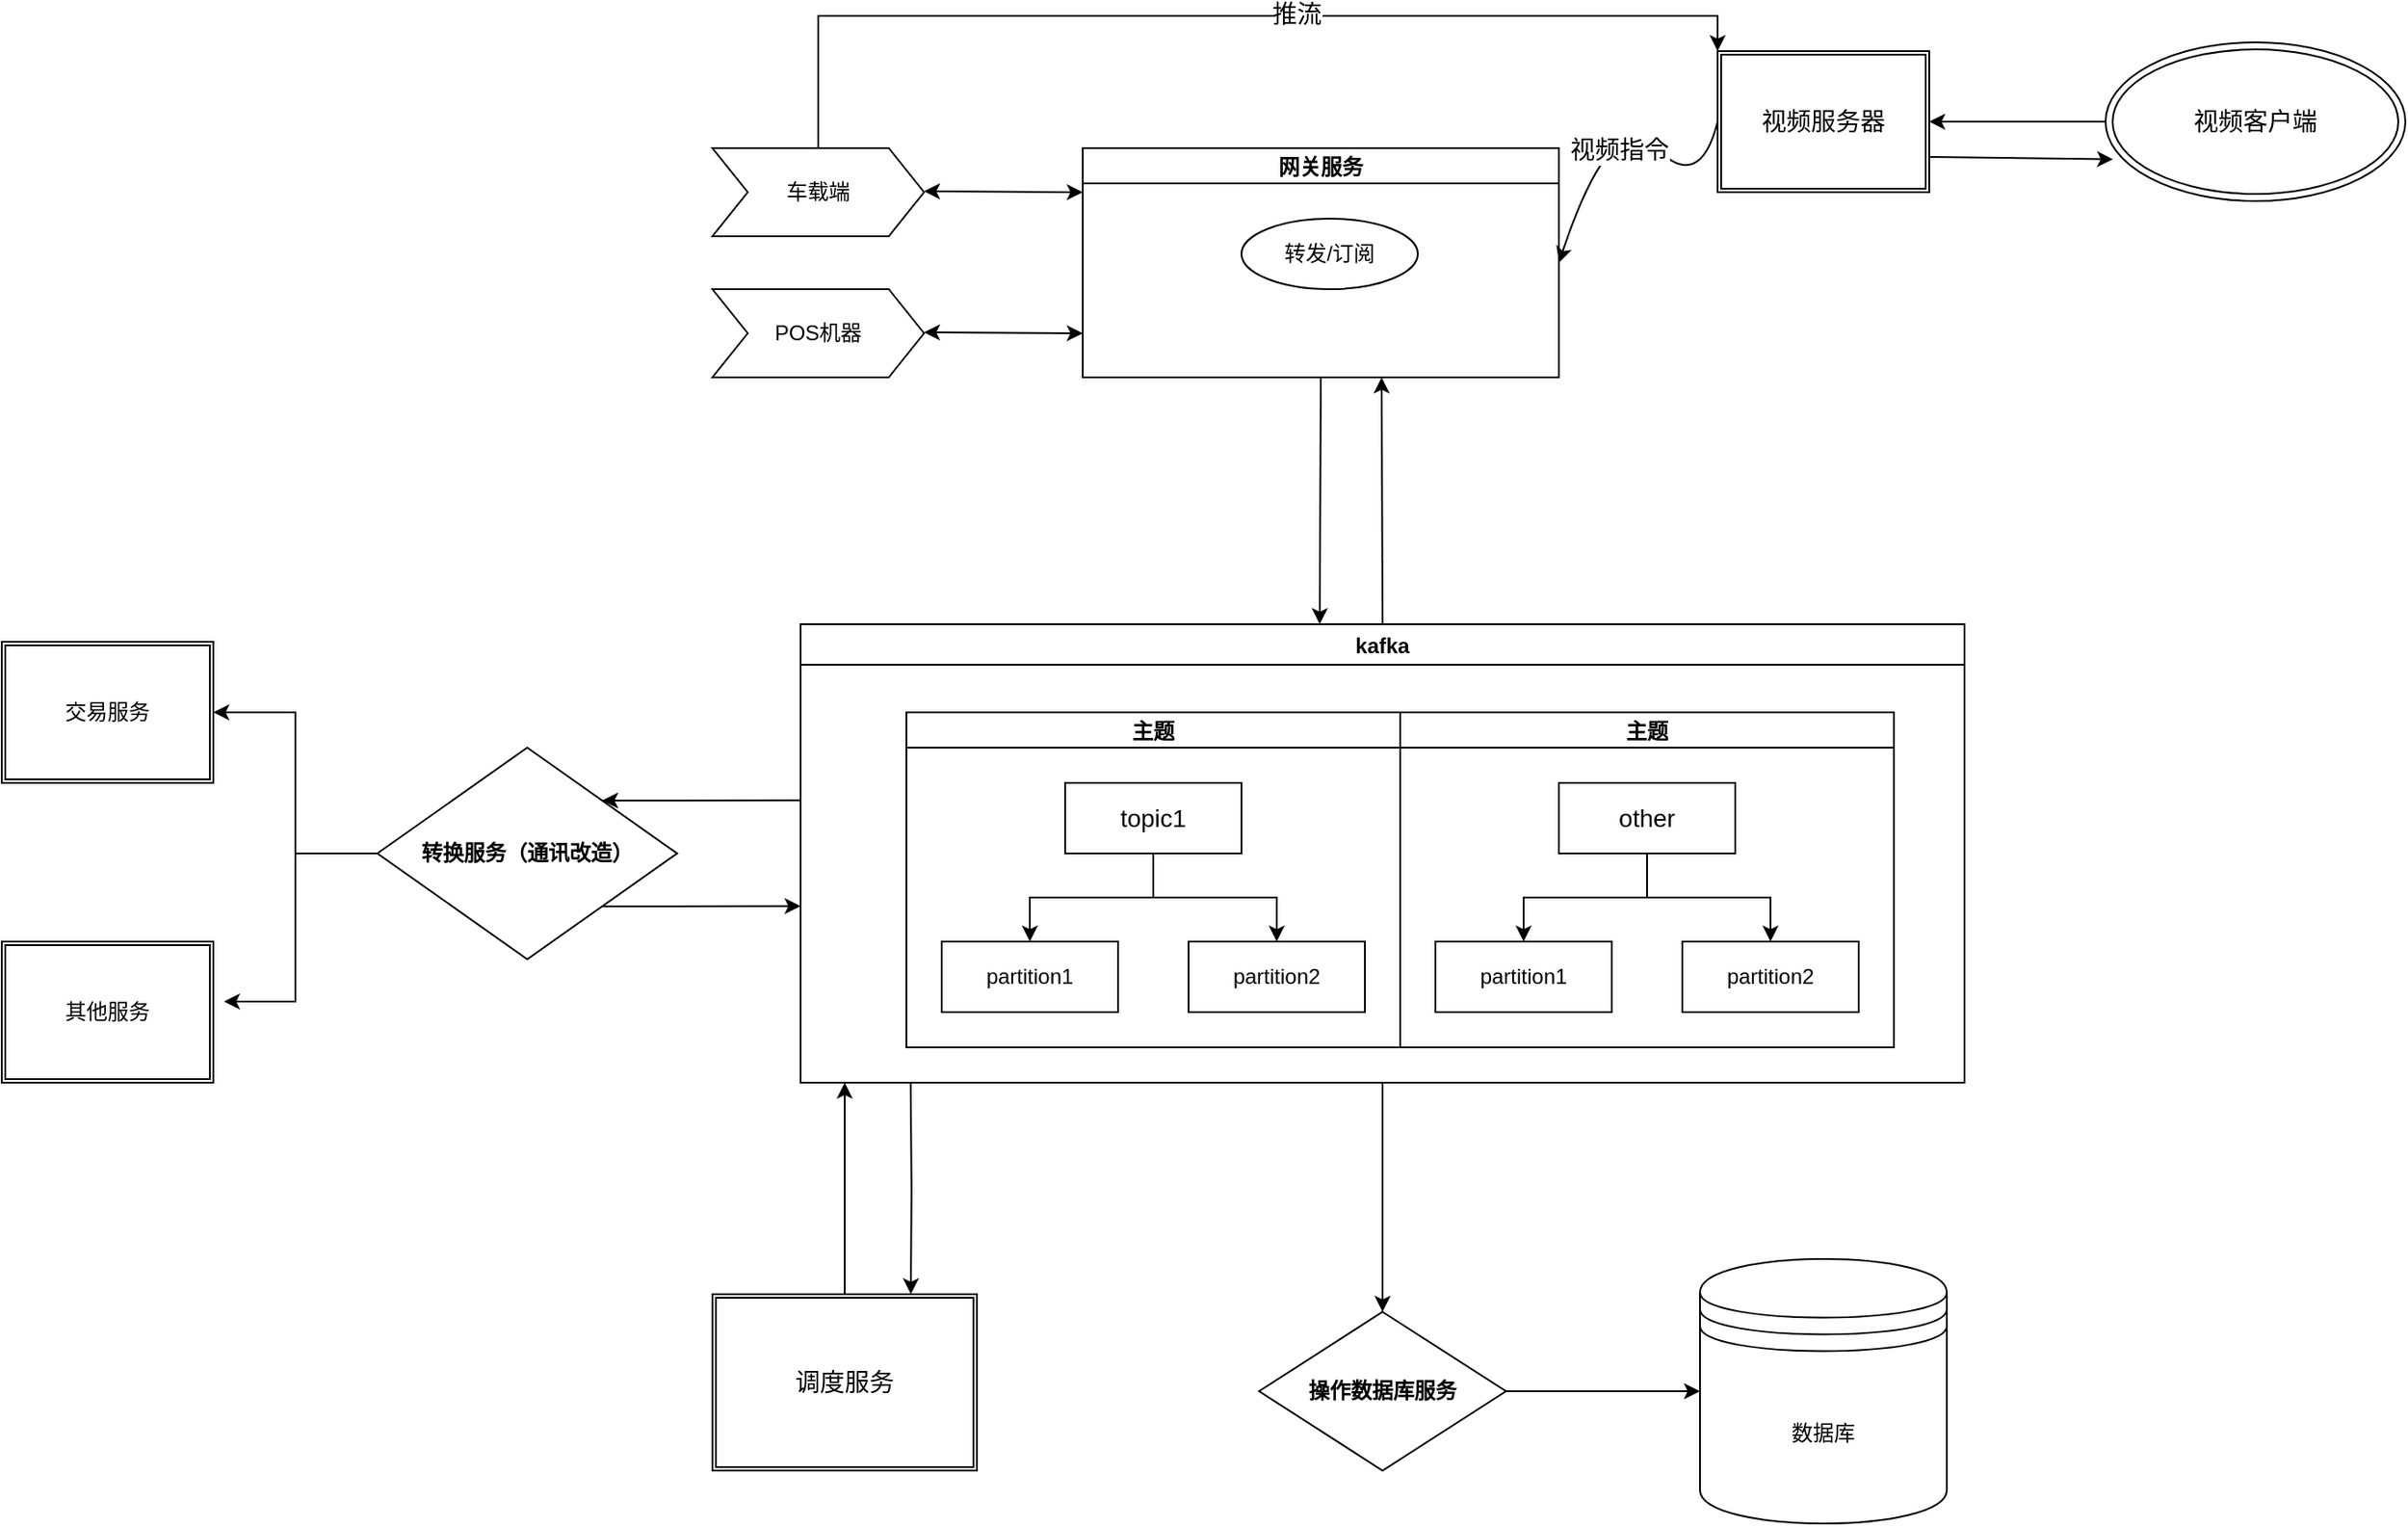 <mxfile version="15.6.8" type="github">
  <diagram id="n3MaCTVb5JXNfdPg11m9" name="Page-1">
    <mxGraphModel dx="2487" dy="896" grid="1" gridSize="10" guides="1" tooltips="1" connect="1" arrows="1" fold="1" page="1" pageScale="1" pageWidth="827" pageHeight="1169" math="0" shadow="0">
      <root>
        <mxCell id="0" />
        <mxCell id="1" parent="0" />
        <mxCell id="E61O95-FBvWglqyfgdAV-108" style="edgeStyle=none;rounded=0;orthogonalLoop=1;jettySize=auto;html=1;exitX=0.5;exitY=1;exitDx=0;exitDy=0;entryX=0.446;entryY=0;entryDx=0;entryDy=0;entryPerimeter=0;fontSize=14;" edge="1" parent="1" source="E61O95-FBvWglqyfgdAV-2" target="E61O95-FBvWglqyfgdAV-48">
          <mxGeometry relative="1" as="geometry" />
        </mxCell>
        <mxCell id="E61O95-FBvWglqyfgdAV-2" value="网关服务" style="swimlane;startSize=20;horizontal=1;containerType=tree;" vertex="1" parent="1">
          <mxGeometry x="200" y="120" width="270" height="130" as="geometry" />
        </mxCell>
        <mxCell id="E61O95-FBvWglqyfgdAV-7" value="转发/订阅" style="ellipse;whiteSpace=wrap;html=1;align=center;treeFolding=1;treeMoving=1;newEdgeStyle={&quot;edgeStyle&quot;:&quot;entityRelationEdgeStyle&quot;,&quot;startArrow&quot;:&quot;none&quot;,&quot;endArrow&quot;:&quot;none&quot;,&quot;segment&quot;:10,&quot;curved&quot;:1};" vertex="1" parent="E61O95-FBvWglqyfgdAV-2">
          <mxGeometry x="90" y="40" width="100" height="40" as="geometry" />
        </mxCell>
        <mxCell id="E61O95-FBvWglqyfgdAV-15" value="POS机器" style="shape=step;perimeter=stepPerimeter;whiteSpace=wrap;html=1;fixedSize=1;" vertex="1" parent="1">
          <mxGeometry x="-10" y="200" width="120" height="50" as="geometry" />
        </mxCell>
        <object label="" id="E61O95-FBvWglqyfgdAV-96">
          <mxCell style="edgeStyle=orthogonalEdgeStyle;rounded=0;orthogonalLoop=1;jettySize=auto;html=1;exitX=0.5;exitY=0;exitDx=0;exitDy=0;entryX=0;entryY=0;entryDx=0;entryDy=0;fontSize=14;" edge="1" parent="1" source="E61O95-FBvWglqyfgdAV-17" target="E61O95-FBvWglqyfgdAV-88">
            <mxGeometry relative="1" as="geometry" />
          </mxCell>
        </object>
        <mxCell id="E61O95-FBvWglqyfgdAV-97" value="推流" style="edgeLabel;html=1;align=center;verticalAlign=middle;resizable=0;points=[];fontSize=14;" vertex="1" connectable="0" parent="E61O95-FBvWglqyfgdAV-96">
          <mxGeometry x="0.144" y="1" relative="1" as="geometry">
            <mxPoint as="offset" />
          </mxGeometry>
        </mxCell>
        <mxCell id="E61O95-FBvWglqyfgdAV-17" value="车载端" style="shape=step;perimeter=stepPerimeter;whiteSpace=wrap;html=1;fixedSize=1;" vertex="1" parent="1">
          <mxGeometry x="-10" y="120" width="120" height="50" as="geometry" />
        </mxCell>
        <mxCell id="E61O95-FBvWglqyfgdAV-56" value="" style="edgeStyle=orthogonalEdgeStyle;rounded=0;orthogonalLoop=1;jettySize=auto;html=1;" edge="1" parent="1" source="E61O95-FBvWglqyfgdAV-48" target="E61O95-FBvWglqyfgdAV-55">
          <mxGeometry relative="1" as="geometry" />
        </mxCell>
        <mxCell id="E61O95-FBvWglqyfgdAV-107" style="edgeStyle=none;rounded=0;orthogonalLoop=1;jettySize=auto;html=1;exitX=0.5;exitY=0;exitDx=0;exitDy=0;fontSize=14;" edge="1" parent="1" source="E61O95-FBvWglqyfgdAV-48">
          <mxGeometry relative="1" as="geometry">
            <mxPoint x="369.471" y="250" as="targetPoint" />
          </mxGeometry>
        </mxCell>
        <mxCell id="E61O95-FBvWglqyfgdAV-48" value="kafka" style="swimlane;" vertex="1" parent="1">
          <mxGeometry x="40" y="390" width="660" height="260" as="geometry">
            <mxRectangle x="40" y="390" width="60" height="23" as="alternateBounds" />
          </mxGeometry>
        </mxCell>
        <mxCell id="E61O95-FBvWglqyfgdAV-35" value="主题" style="swimlane;startSize=20;horizontal=1;childLayout=treeLayout;horizontalTree=0;resizable=0;containerType=tree;" vertex="1" parent="E61O95-FBvWglqyfgdAV-48">
          <mxGeometry x="60" y="50" width="280" height="190" as="geometry" />
        </mxCell>
        <mxCell id="E61O95-FBvWglqyfgdAV-36" value="&lt;font style=&quot;font-size: 14px&quot;&gt;topic1&lt;/font&gt;" style="whiteSpace=wrap;html=1;" vertex="1" parent="E61O95-FBvWglqyfgdAV-35">
          <mxGeometry x="90" y="40" width="100" height="40" as="geometry" />
        </mxCell>
        <mxCell id="E61O95-FBvWglqyfgdAV-37" value="partition1" style="whiteSpace=wrap;html=1;" vertex="1" parent="E61O95-FBvWglqyfgdAV-35">
          <mxGeometry x="20" y="130" width="100" height="40" as="geometry" />
        </mxCell>
        <mxCell id="E61O95-FBvWglqyfgdAV-38" value="" style="edgeStyle=elbowEdgeStyle;elbow=vertical;html=1;rounded=0;" edge="1" parent="E61O95-FBvWglqyfgdAV-35" source="E61O95-FBvWglqyfgdAV-36" target="E61O95-FBvWglqyfgdAV-37">
          <mxGeometry relative="1" as="geometry" />
        </mxCell>
        <mxCell id="E61O95-FBvWglqyfgdAV-39" value="partition2" style="whiteSpace=wrap;html=1;" vertex="1" parent="E61O95-FBvWglqyfgdAV-35">
          <mxGeometry x="160" y="130" width="100" height="40" as="geometry" />
        </mxCell>
        <mxCell id="E61O95-FBvWglqyfgdAV-40" value="" style="edgeStyle=elbowEdgeStyle;elbow=vertical;html=1;rounded=0;" edge="1" parent="E61O95-FBvWglqyfgdAV-35" source="E61O95-FBvWglqyfgdAV-36" target="E61O95-FBvWglqyfgdAV-39">
          <mxGeometry relative="1" as="geometry" />
        </mxCell>
        <mxCell id="E61O95-FBvWglqyfgdAV-49" value="主题" style="swimlane;startSize=20;horizontal=1;childLayout=treeLayout;horizontalTree=0;resizable=0;containerType=tree;" vertex="1" parent="E61O95-FBvWglqyfgdAV-48">
          <mxGeometry x="340" y="50" width="280" height="190" as="geometry" />
        </mxCell>
        <mxCell id="E61O95-FBvWglqyfgdAV-50" value="&lt;font style=&quot;font-size: 14px&quot;&gt;other&lt;/font&gt;" style="whiteSpace=wrap;html=1;" vertex="1" parent="E61O95-FBvWglqyfgdAV-49">
          <mxGeometry x="90" y="40" width="100" height="40" as="geometry" />
        </mxCell>
        <mxCell id="E61O95-FBvWglqyfgdAV-51" value="partition1" style="whiteSpace=wrap;html=1;" vertex="1" parent="E61O95-FBvWglqyfgdAV-49">
          <mxGeometry x="20" y="130" width="100" height="40" as="geometry" />
        </mxCell>
        <mxCell id="E61O95-FBvWglqyfgdAV-52" value="" style="edgeStyle=elbowEdgeStyle;elbow=vertical;html=1;rounded=0;" edge="1" parent="E61O95-FBvWglqyfgdAV-49" source="E61O95-FBvWglqyfgdAV-50" target="E61O95-FBvWglqyfgdAV-51">
          <mxGeometry relative="1" as="geometry" />
        </mxCell>
        <mxCell id="E61O95-FBvWglqyfgdAV-53" value="partition2" style="whiteSpace=wrap;html=1;" vertex="1" parent="E61O95-FBvWglqyfgdAV-49">
          <mxGeometry x="160" y="130" width="100" height="40" as="geometry" />
        </mxCell>
        <mxCell id="E61O95-FBvWglqyfgdAV-54" value="" style="edgeStyle=elbowEdgeStyle;elbow=vertical;html=1;rounded=0;" edge="1" parent="E61O95-FBvWglqyfgdAV-49" source="E61O95-FBvWglqyfgdAV-50" target="E61O95-FBvWglqyfgdAV-53">
          <mxGeometry relative="1" as="geometry" />
        </mxCell>
        <mxCell id="E61O95-FBvWglqyfgdAV-61" style="edgeStyle=orthogonalEdgeStyle;rounded=0;orthogonalLoop=1;jettySize=auto;html=1;entryX=0;entryY=0.5;entryDx=0;entryDy=0;" edge="1" parent="1" source="E61O95-FBvWglqyfgdAV-55" target="E61O95-FBvWglqyfgdAV-60">
          <mxGeometry relative="1" as="geometry" />
        </mxCell>
        <mxCell id="E61O95-FBvWglqyfgdAV-55" value="操作数据库服务" style="rhombus;whiteSpace=wrap;html=1;fontStyle=1;startSize=23;" vertex="1" parent="1">
          <mxGeometry x="300" y="780" width="140" height="90" as="geometry" />
        </mxCell>
        <mxCell id="E61O95-FBvWglqyfgdAV-79" style="edgeStyle=orthogonalEdgeStyle;rounded=0;orthogonalLoop=1;jettySize=auto;html=1;" edge="1" parent="1" source="E61O95-FBvWglqyfgdAV-58" target="E61O95-FBvWglqyfgdAV-77">
          <mxGeometry relative="1" as="geometry" />
        </mxCell>
        <mxCell id="E61O95-FBvWglqyfgdAV-80" style="edgeStyle=orthogonalEdgeStyle;rounded=0;orthogonalLoop=1;jettySize=auto;html=1;entryX=1.05;entryY=0.425;entryDx=0;entryDy=0;entryPerimeter=0;" edge="1" parent="1" source="E61O95-FBvWglqyfgdAV-58" target="E61O95-FBvWglqyfgdAV-78">
          <mxGeometry relative="1" as="geometry" />
        </mxCell>
        <mxCell id="E61O95-FBvWglqyfgdAV-109" style="edgeStyle=none;rounded=0;orthogonalLoop=1;jettySize=auto;html=1;exitX=1;exitY=1;exitDx=0;exitDy=0;fontSize=14;" edge="1" parent="1" source="E61O95-FBvWglqyfgdAV-58">
          <mxGeometry relative="1" as="geometry">
            <mxPoint x="40" y="549.882" as="targetPoint" />
          </mxGeometry>
        </mxCell>
        <mxCell id="E61O95-FBvWglqyfgdAV-111" style="edgeStyle=none;rounded=0;orthogonalLoop=1;jettySize=auto;html=1;exitX=1;exitY=0;exitDx=0;exitDy=0;fontSize=14;entryX=1;entryY=0;entryDx=0;entryDy=0;" edge="1" parent="1" target="E61O95-FBvWglqyfgdAV-58">
          <mxGeometry relative="1" as="geometry">
            <mxPoint x="40" y="489.882" as="sourcePoint" />
          </mxGeometry>
        </mxCell>
        <mxCell id="E61O95-FBvWglqyfgdAV-58" value="转换服务（通讯改造）" style="rhombus;whiteSpace=wrap;html=1;fontStyle=1;startSize=23;" vertex="1" parent="1">
          <mxGeometry x="-200" y="460" width="170" height="120" as="geometry" />
        </mxCell>
        <mxCell id="E61O95-FBvWglqyfgdAV-60" value="数据库" style="shape=datastore;whiteSpace=wrap;html=1;" vertex="1" parent="1">
          <mxGeometry x="550" y="750" width="140" height="150" as="geometry" />
        </mxCell>
        <mxCell id="E61O95-FBvWglqyfgdAV-75" value="" style="endArrow=classic;startArrow=classic;html=1;rounded=0;" edge="1" parent="1">
          <mxGeometry width="50" height="50" relative="1" as="geometry">
            <mxPoint x="110" y="224.5" as="sourcePoint" />
            <mxPoint x="200" y="225" as="targetPoint" />
          </mxGeometry>
        </mxCell>
        <mxCell id="E61O95-FBvWglqyfgdAV-76" value="" style="endArrow=classic;startArrow=classic;html=1;rounded=0;" edge="1" parent="1">
          <mxGeometry width="50" height="50" relative="1" as="geometry">
            <mxPoint x="110" y="144.5" as="sourcePoint" />
            <mxPoint x="200" y="145" as="targetPoint" />
          </mxGeometry>
        </mxCell>
        <mxCell id="E61O95-FBvWglqyfgdAV-77" value="交易服务" style="shape=ext;double=1;rounded=0;whiteSpace=wrap;html=1;" vertex="1" parent="1">
          <mxGeometry x="-413" y="400" width="120" height="80" as="geometry" />
        </mxCell>
        <mxCell id="E61O95-FBvWglqyfgdAV-78" value="其他服务" style="shape=ext;double=1;rounded=0;whiteSpace=wrap;html=1;" vertex="1" parent="1">
          <mxGeometry x="-413" y="570" width="120" height="80" as="geometry" />
        </mxCell>
        <mxCell id="E61O95-FBvWglqyfgdAV-100" style="edgeStyle=orthogonalEdgeStyle;rounded=0;orthogonalLoop=1;jettySize=auto;html=1;fontSize=14;" edge="1" parent="1" source="E61O95-FBvWglqyfgdAV-87">
          <mxGeometry relative="1" as="geometry">
            <mxPoint x="65" y="650" as="targetPoint" />
          </mxGeometry>
        </mxCell>
        <mxCell id="E61O95-FBvWglqyfgdAV-101" style="edgeStyle=orthogonalEdgeStyle;rounded=0;orthogonalLoop=1;jettySize=auto;html=1;exitX=0.75;exitY=0;exitDx=0;exitDy=0;fontSize=14;entryX=0.75;entryY=0;entryDx=0;entryDy=0;" edge="1" parent="1" target="E61O95-FBvWglqyfgdAV-87">
          <mxGeometry relative="1" as="geometry">
            <mxPoint x="102.412" y="650" as="sourcePoint" />
          </mxGeometry>
        </mxCell>
        <mxCell id="E61O95-FBvWglqyfgdAV-87" value="&lt;font style=&quot;font-size: 14px&quot;&gt;调度服务&lt;/font&gt;" style="shape=ext;double=1;rounded=0;whiteSpace=wrap;html=1;" vertex="1" parent="1">
          <mxGeometry x="-10" y="770" width="150" height="100" as="geometry" />
        </mxCell>
        <mxCell id="E61O95-FBvWglqyfgdAV-106" style="edgeStyle=none;rounded=0;orthogonalLoop=1;jettySize=auto;html=1;exitX=1;exitY=0.75;exitDx=0;exitDy=0;entryX=0.025;entryY=0.737;entryDx=0;entryDy=0;entryPerimeter=0;fontSize=14;" edge="1" parent="1" source="E61O95-FBvWglqyfgdAV-88" target="E61O95-FBvWglqyfgdAV-91">
          <mxGeometry relative="1" as="geometry" />
        </mxCell>
        <mxCell id="E61O95-FBvWglqyfgdAV-88" value="视频服务器" style="shape=ext;double=1;rounded=0;whiteSpace=wrap;html=1;fontSize=14;" vertex="1" parent="1">
          <mxGeometry x="560" y="65" width="120" height="80" as="geometry" />
        </mxCell>
        <mxCell id="E61O95-FBvWglqyfgdAV-105" style="edgeStyle=none;rounded=0;orthogonalLoop=1;jettySize=auto;html=1;entryX=1;entryY=0.5;entryDx=0;entryDy=0;fontSize=14;" edge="1" parent="1" source="E61O95-FBvWglqyfgdAV-91" target="E61O95-FBvWglqyfgdAV-88">
          <mxGeometry relative="1" as="geometry" />
        </mxCell>
        <mxCell id="E61O95-FBvWglqyfgdAV-91" value="视频客户端" style="ellipse;shape=doubleEllipse;whiteSpace=wrap;html=1;fontSize=14;" vertex="1" parent="1">
          <mxGeometry x="780" y="60" width="170" height="90" as="geometry" />
        </mxCell>
        <mxCell id="E61O95-FBvWglqyfgdAV-94" value="" style="curved=1;endArrow=classic;html=1;rounded=0;fontSize=14;entryX=1;entryY=0.5;entryDx=0;entryDy=0;exitX=0;exitY=0.5;exitDx=0;exitDy=0;" edge="1" parent="1" source="E61O95-FBvWglqyfgdAV-88" target="E61O95-FBvWglqyfgdAV-2">
          <mxGeometry width="50" height="50" relative="1" as="geometry">
            <mxPoint x="500" y="145" as="sourcePoint" />
            <mxPoint x="550" y="95" as="targetPoint" />
            <Array as="points">
              <mxPoint x="550" y="145" />
              <mxPoint x="500" y="95" />
            </Array>
          </mxGeometry>
        </mxCell>
        <mxCell id="E61O95-FBvWglqyfgdAV-99" value="视频指令" style="edgeLabel;html=1;align=center;verticalAlign=middle;resizable=0;points=[];fontSize=14;" vertex="1" connectable="0" parent="E61O95-FBvWglqyfgdAV-94">
          <mxGeometry x="0.305" y="11" relative="1" as="geometry">
            <mxPoint x="1" as="offset" />
          </mxGeometry>
        </mxCell>
      </root>
    </mxGraphModel>
  </diagram>
</mxfile>
